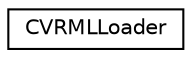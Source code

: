 digraph G
{
  edge [fontname="Helvetica",fontsize="10",labelfontname="Helvetica",labelfontsize="10"];
  node [fontname="Helvetica",fontsize="10",shape=record];
  rankdir="LR";
  Node1 [label="CVRMLLoader",height=0.2,width=0.4,color="black", fillcolor="white", style="filled",URL="$class_c_v_r_m_l_loader.html"];
}
